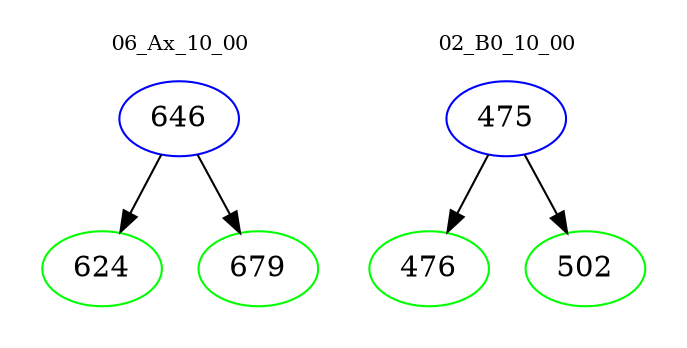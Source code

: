 digraph{
subgraph cluster_0 {
color = white
label = "06_Ax_10_00";
fontsize=10;
T0_646 [label="646", color="blue"]
T0_646 -> T0_624 [color="black"]
T0_624 [label="624", color="green"]
T0_646 -> T0_679 [color="black"]
T0_679 [label="679", color="green"]
}
subgraph cluster_1 {
color = white
label = "02_B0_10_00";
fontsize=10;
T1_475 [label="475", color="blue"]
T1_475 -> T1_476 [color="black"]
T1_476 [label="476", color="green"]
T1_475 -> T1_502 [color="black"]
T1_502 [label="502", color="green"]
}
}
